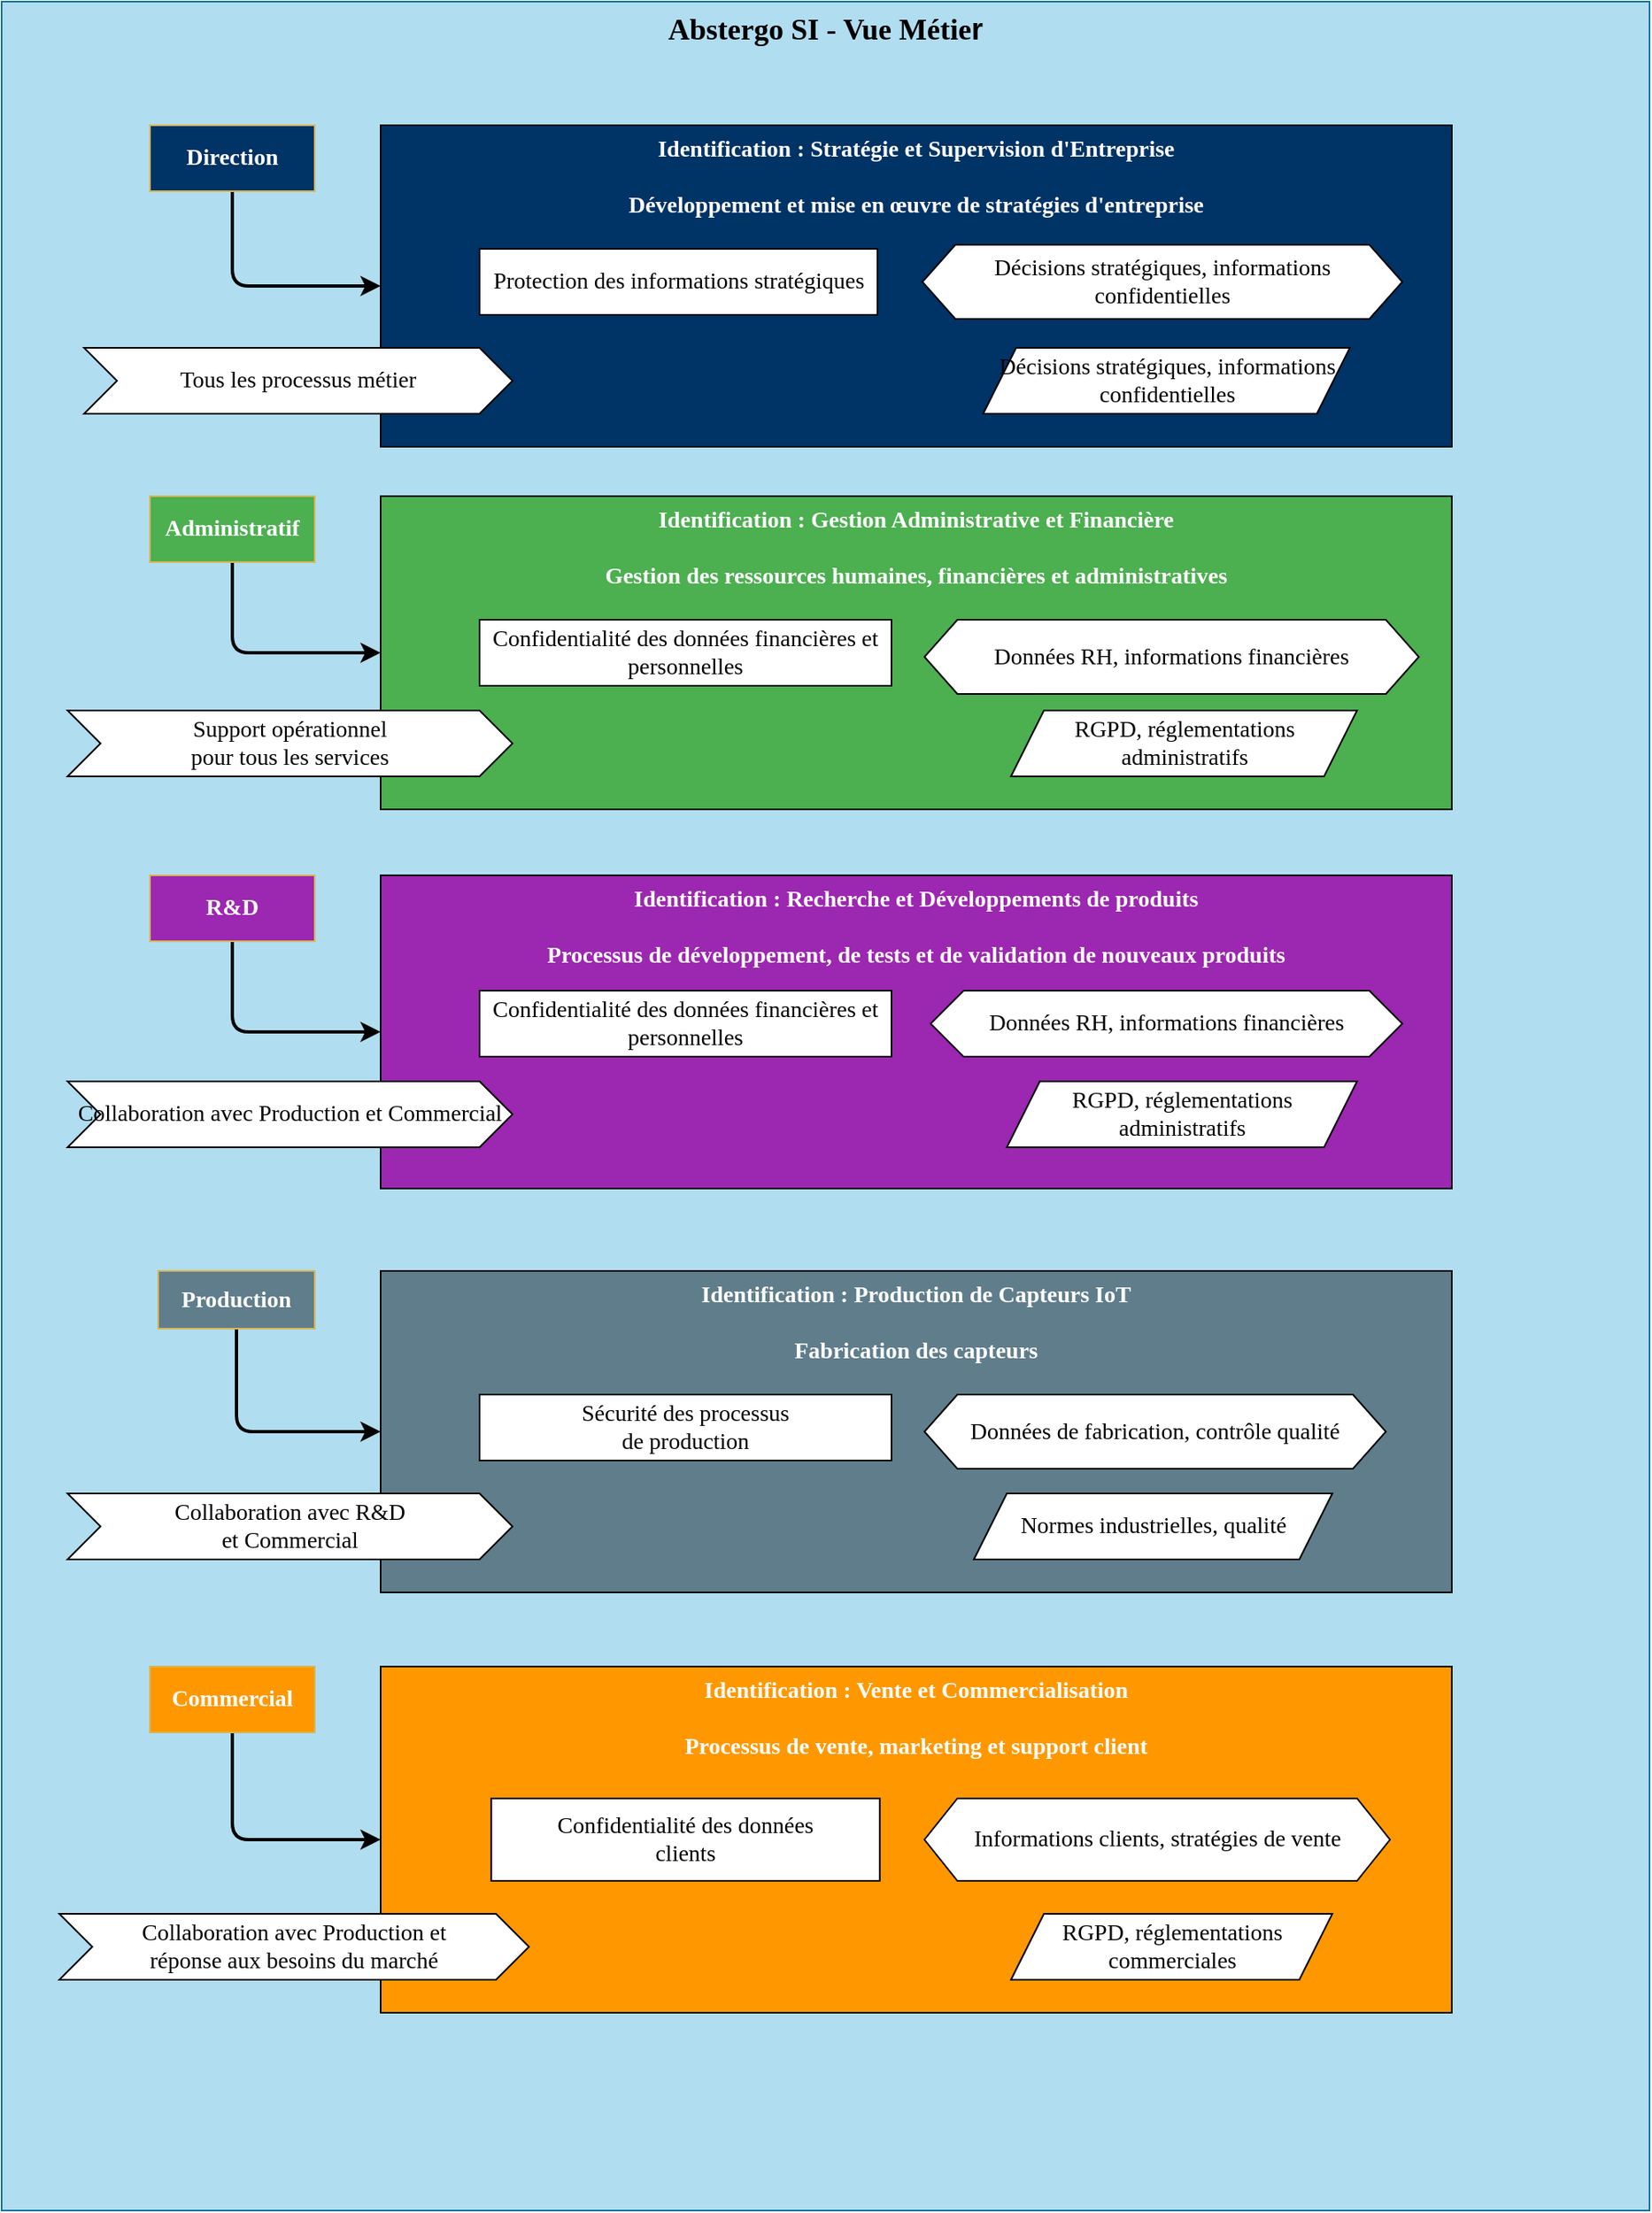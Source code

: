 <mxfile version="22.1.5" type="github">
  <diagram name="Page-1" id="KYuWMJmiR7H3UaC-g5s9">
    <mxGraphModel dx="1687" dy="878" grid="1" gridSize="10" guides="1" tooltips="1" connect="1" arrows="1" fold="1" page="1" pageScale="1" pageWidth="827" pageHeight="1169" math="0" shadow="0">
      <root>
        <mxCell id="0" />
        <mxCell id="1" parent="0" />
        <mxCell id="J_kNGodoUKY9twf9flr4-1" value="&lt;b style=&quot;font-size: 18px;&quot;&gt;&lt;font face=&quot;Verdana&quot; style=&quot;font-size: 18px;&quot;&gt;Abstergo SI - Vue Métie&lt;/font&gt;&lt;font face=&quot;Helvetica&quot; style=&quot;font-size: 18px;&quot;&gt;r&lt;/font&gt;&lt;/b&gt;" style="rounded=0;whiteSpace=wrap;html=1;verticalAlign=top;align=center;movable=1;resizable=1;rotatable=1;deletable=1;editable=1;locked=0;connectable=1;fillColor=#b1ddf0;strokeColor=#10739e;" parent="1" vertex="1">
          <mxGeometry x="40" y="40" width="1000" height="1340" as="geometry" />
        </mxCell>
        <mxCell id="bNXU1JucXEZNY31L4AdU-39" style="edgeStyle=orthogonalEdgeStyle;orthogonalLoop=1;jettySize=auto;html=1;exitX=0.5;exitY=1;exitDx=0;exitDy=0;entryX=0;entryY=0.5;entryDx=0;entryDy=0;strokeWidth=2;fontSize=14;fontFamily=Verdana;" edge="1" parent="1" source="bNXU1JucXEZNY31L4AdU-1" target="bNXU1JucXEZNY31L4AdU-2">
          <mxGeometry relative="1" as="geometry" />
        </mxCell>
        <mxCell id="bNXU1JucXEZNY31L4AdU-1" value="&lt;b style=&quot;font-size: 14px;&quot;&gt;Direction&lt;/b&gt;" style="rounded=0;whiteSpace=wrap;html=1;fontSize=14;fillColor=#003366;strokeColor=#d6b656;fontFamily=Verdana;horizontal=1;fontStyle=0;fontColor=#FFFFFF;" vertex="1" parent="1">
          <mxGeometry x="130" y="115" width="100" height="40" as="geometry" />
        </mxCell>
        <mxCell id="bNXU1JucXEZNY31L4AdU-2" value="&lt;b style=&quot;font-size: 14px;&quot;&gt;&lt;font color=&quot;#ffffff&quot; style=&quot;font-size: 14px;&quot;&gt;Identification : Stratégie et Supervision d&#39;Entreprise&lt;br style=&quot;font-size: 14px;&quot;&gt;&lt;br style=&quot;font-size: 14px;&quot;&gt;Développement et mise en œuvre de stratégies d&#39;entreprise&lt;/font&gt;&lt;/b&gt;" style="rounded=0;whiteSpace=wrap;html=1;fontSize=14;verticalAlign=top;fontFamily=Verdana;horizontal=1;fontStyle=0;fillColor=#003366;" vertex="1" parent="1">
          <mxGeometry x="270" y="115" width="650" height="195" as="geometry" />
        </mxCell>
        <mxCell id="bNXU1JucXEZNY31L4AdU-4" value="Décisions stratégiques, informations confidentielles" style="shape=hexagon;perimeter=hexagonPerimeter2;whiteSpace=wrap;html=1;fixedSize=1;fontSize=14;fontFamily=Verdana;rounded=0;horizontal=1;fontStyle=0" vertex="1" parent="1">
          <mxGeometry x="598.75" y="187.5" width="291.25" height="45" as="geometry" />
        </mxCell>
        <mxCell id="bNXU1JucXEZNY31L4AdU-5" value="Décisions stratégiques, informations confidentielles" style="shape=parallelogram;perimeter=parallelogramPerimeter;whiteSpace=wrap;html=1;fixedSize=1;fontSize=14;fontFamily=Verdana;rounded=0;horizontal=1;fontStyle=0" vertex="1" parent="1">
          <mxGeometry x="635.63" y="250" width="222.5" height="40" as="geometry" />
        </mxCell>
        <mxCell id="bNXU1JucXEZNY31L4AdU-6" value="Protection des informations stratégiques" style="rounded=0;whiteSpace=wrap;html=1;fontSize=14;fontFamily=Verdana;horizontal=1;fontStyle=0" vertex="1" parent="1">
          <mxGeometry x="330" y="190" width="241.5" height="40" as="geometry" />
        </mxCell>
        <mxCell id="bNXU1JucXEZNY31L4AdU-8" value="&lt;b style=&quot;font-size: 14px;&quot;&gt;&lt;font color=&quot;#ffffff&quot; style=&quot;font-size: 14px;&quot;&gt;Identification : Gestion Administrative et Financière&lt;br style=&quot;font-size: 14px;&quot;&gt;&lt;br style=&quot;font-size: 14px;&quot;&gt;Gestion des ressources humaines, financières et administratives&lt;/font&gt;&lt;/b&gt;" style="rounded=0;whiteSpace=wrap;html=1;fontSize=14;verticalAlign=top;fontFamily=Verdana;horizontal=1;fontStyle=0;fillColor=#4CAF50;" vertex="1" parent="1">
          <mxGeometry x="270" y="340" width="650" height="190" as="geometry" />
        </mxCell>
        <mxCell id="bNXU1JucXEZNY31L4AdU-9" value="Confidentialité des données financières et personnelles" style="rounded=0;whiteSpace=wrap;html=1;fontSize=14;fontFamily=Verdana;horizontal=1;fontStyle=0" vertex="1" parent="1">
          <mxGeometry x="330" y="415" width="250" height="40" as="geometry" />
        </mxCell>
        <mxCell id="bNXU1JucXEZNY31L4AdU-10" value="Données RH, informations financières" style="shape=hexagon;perimeter=hexagonPerimeter2;whiteSpace=wrap;html=1;fixedSize=1;fontSize=14;fontFamily=Verdana;rounded=0;horizontal=1;fontStyle=0" vertex="1" parent="1">
          <mxGeometry x="600" y="415" width="300" height="45" as="geometry" />
        </mxCell>
        <mxCell id="bNXU1JucXEZNY31L4AdU-11" value="RGPD, réglementations administratifs" style="shape=parallelogram;perimeter=parallelogramPerimeter;whiteSpace=wrap;html=1;fixedSize=1;fontSize=14;fontFamily=Verdana;rounded=0;horizontal=1;fontStyle=0" vertex="1" parent="1">
          <mxGeometry x="652.5" y="470" width="210" height="40" as="geometry" />
        </mxCell>
        <mxCell id="bNXU1JucXEZNY31L4AdU-13" value="Tous les processus métier" style="shape=step;perimeter=stepPerimeter;whiteSpace=wrap;html=1;fixedSize=1;fontSize=14;fontFamily=Verdana;rounded=0;horizontal=1;fontStyle=0" vertex="1" parent="1">
          <mxGeometry x="90" y="250" width="260" height="40" as="geometry" />
        </mxCell>
        <mxCell id="bNXU1JucXEZNY31L4AdU-14" value="Support opérationnel &lt;br style=&quot;font-size: 14px;&quot;&gt;pour tous les services" style="shape=step;perimeter=stepPerimeter;whiteSpace=wrap;html=1;fixedSize=1;fontSize=14;fontFamily=Verdana;rounded=0;horizontal=1;fontStyle=0" vertex="1" parent="1">
          <mxGeometry x="80" y="470" width="270" height="40" as="geometry" />
        </mxCell>
        <mxCell id="bNXU1JucXEZNY31L4AdU-37" style="edgeStyle=orthogonalEdgeStyle;orthogonalLoop=1;jettySize=auto;html=1;entryX=0;entryY=0.5;entryDx=0;entryDy=0;strokeWidth=2;fontSize=14;fontFamily=Verdana;" edge="1" parent="1" source="bNXU1JucXEZNY31L4AdU-15" target="bNXU1JucXEZNY31L4AdU-16">
          <mxGeometry relative="1" as="geometry">
            <Array as="points">
              <mxPoint x="180" y="665" />
            </Array>
          </mxGeometry>
        </mxCell>
        <mxCell id="bNXU1JucXEZNY31L4AdU-15" value="&lt;b style=&quot;font-size: 14px;&quot;&gt;R&amp;amp;D&lt;/b&gt;" style="rounded=0;whiteSpace=wrap;html=1;fontSize=14;fontFamily=Verdana;horizontal=1;fillColor=#9C27B0;fontStyle=0;strokeColor=#d6b656;fontColor=#FFFFFF;" vertex="1" parent="1">
          <mxGeometry x="130" y="570" width="100" height="40" as="geometry" />
        </mxCell>
        <mxCell id="bNXU1JucXEZNY31L4AdU-16" value="&lt;b style=&quot;font-size: 14px;&quot;&gt;&lt;font color=&quot;#ffffff&quot; style=&quot;font-size: 14px;&quot;&gt;Identification : Recherche et Développements de produits&lt;br style=&quot;font-size: 14px;&quot;&gt;&lt;br style=&quot;font-size: 14px;&quot;&gt;Processus de développement, de tests et de validation de nouveaux produits&lt;/font&gt;&lt;/b&gt;" style="rounded=0;whiteSpace=wrap;html=1;fontSize=14;verticalAlign=top;fontFamily=Verdana;horizontal=1;fontStyle=0;fillColor=#9C27B0;" vertex="1" parent="1">
          <mxGeometry x="270" y="570" width="650" height="190" as="geometry" />
        </mxCell>
        <mxCell id="bNXU1JucXEZNY31L4AdU-17" value="Confidentialité des données financières et personnelles" style="rounded=0;whiteSpace=wrap;html=1;fontSize=14;fontFamily=Verdana;horizontal=1;fontStyle=0" vertex="1" parent="1">
          <mxGeometry x="330" y="640" width="250" height="40" as="geometry" />
        </mxCell>
        <mxCell id="bNXU1JucXEZNY31L4AdU-18" value="Données RH, informations financières" style="shape=hexagon;perimeter=hexagonPerimeter2;whiteSpace=wrap;html=1;fixedSize=1;fontSize=14;fontFamily=Verdana;rounded=0;horizontal=1;fontStyle=0" vertex="1" parent="1">
          <mxGeometry x="603.75" y="640" width="286.25" height="40" as="geometry" />
        </mxCell>
        <mxCell id="bNXU1JucXEZNY31L4AdU-19" value="RGPD, réglementations administratifs" style="shape=parallelogram;perimeter=parallelogramPerimeter;whiteSpace=wrap;html=1;fixedSize=1;fontSize=14;fontFamily=Verdana;rounded=0;horizontal=1;fontStyle=0" vertex="1" parent="1">
          <mxGeometry x="650" y="695" width="212.5" height="40" as="geometry" />
        </mxCell>
        <mxCell id="bNXU1JucXEZNY31L4AdU-20" value="Collaboration avec Production et Commercial" style="shape=step;perimeter=stepPerimeter;whiteSpace=wrap;html=1;fixedSize=1;fontSize=14;fontFamily=Verdana;rounded=0;horizontal=1;fontStyle=0" vertex="1" parent="1">
          <mxGeometry x="80" y="695" width="270" height="40" as="geometry" />
        </mxCell>
        <mxCell id="bNXU1JucXEZNY31L4AdU-36" style="edgeStyle=orthogonalEdgeStyle;orthogonalLoop=1;jettySize=auto;html=1;exitX=0.5;exitY=1;exitDx=0;exitDy=0;entryX=0;entryY=0.5;entryDx=0;entryDy=0;strokeWidth=2;fontSize=14;fontFamily=Verdana;" edge="1" parent="1" source="bNXU1JucXEZNY31L4AdU-21" target="bNXU1JucXEZNY31L4AdU-22">
          <mxGeometry relative="1" as="geometry" />
        </mxCell>
        <mxCell id="bNXU1JucXEZNY31L4AdU-21" value="Production" style="rounded=0;whiteSpace=wrap;html=1;fontSize=14;fontFamily=Verdana;horizontal=1;fillColor=#607D8B;fontStyle=1;gradientColor=none;strokeColor=#d6b656;fontColor=#FFFFFF;" vertex="1" parent="1">
          <mxGeometry x="135" y="810" width="95" height="35" as="geometry" />
        </mxCell>
        <mxCell id="bNXU1JucXEZNY31L4AdU-22" value="&lt;b style=&quot;font-size: 14px;&quot;&gt;&lt;font color=&quot;#ffffff&quot; style=&quot;font-size: 14px;&quot;&gt;Identification : Production de Capteurs IoT&lt;br style=&quot;font-size: 14px;&quot;&gt;&lt;br style=&quot;font-size: 14px;&quot;&gt;Fabrication des capteurs&lt;/font&gt;&lt;/b&gt;" style="rounded=0;whiteSpace=wrap;html=1;fontSize=14;verticalAlign=top;fontFamily=Verdana;horizontal=1;fontStyle=0;fillColor=#607D8B;" vertex="1" parent="1">
          <mxGeometry x="270" y="810" width="650" height="195" as="geometry" />
        </mxCell>
        <mxCell id="bNXU1JucXEZNY31L4AdU-23" value="Sécurité des processus &lt;br style=&quot;font-size: 14px;&quot;&gt;de production" style="rounded=0;whiteSpace=wrap;html=1;fontSize=14;fontFamily=Verdana;horizontal=1;fontStyle=0" vertex="1" parent="1">
          <mxGeometry x="330" y="885" width="250" height="40" as="geometry" />
        </mxCell>
        <mxCell id="bNXU1JucXEZNY31L4AdU-24" value="Données de fabrication, contrôle qualité" style="shape=hexagon;perimeter=hexagonPerimeter2;whiteSpace=wrap;html=1;fixedSize=1;fontSize=14;fontFamily=Verdana;rounded=0;horizontal=1;fontStyle=0" vertex="1" parent="1">
          <mxGeometry x="600" y="885" width="280" height="45" as="geometry" />
        </mxCell>
        <mxCell id="bNXU1JucXEZNY31L4AdU-25" value="Normes industrielles, qualité" style="shape=parallelogram;perimeter=parallelogramPerimeter;whiteSpace=wrap;html=1;fixedSize=1;fontSize=14;fontFamily=Verdana;rounded=0;horizontal=1;fontStyle=0" vertex="1" parent="1">
          <mxGeometry x="630" y="945" width="217.5" height="40" as="geometry" />
        </mxCell>
        <mxCell id="bNXU1JucXEZNY31L4AdU-26" value="Collaboration avec R&amp;amp;D &lt;br style=&quot;font-size: 14px;&quot;&gt;et Commercial" style="shape=step;perimeter=stepPerimeter;whiteSpace=wrap;html=1;fixedSize=1;fontSize=14;fontFamily=Verdana;rounded=0;horizontal=1;fontStyle=0" vertex="1" parent="1">
          <mxGeometry x="80" y="945" width="270" height="40" as="geometry" />
        </mxCell>
        <mxCell id="bNXU1JucXEZNY31L4AdU-40" style="edgeStyle=orthogonalEdgeStyle;orthogonalLoop=1;jettySize=auto;html=1;entryX=0;entryY=0.5;entryDx=0;entryDy=0;strokeWidth=2;fontSize=14;fontFamily=Verdana;" edge="1" parent="1" source="bNXU1JucXEZNY31L4AdU-27" target="bNXU1JucXEZNY31L4AdU-28">
          <mxGeometry relative="1" as="geometry">
            <Array as="points">
              <mxPoint x="180" y="1155" />
            </Array>
          </mxGeometry>
        </mxCell>
        <mxCell id="bNXU1JucXEZNY31L4AdU-27" value="Commercial" style="rounded=0;whiteSpace=wrap;html=1;fontSize=14;fontFamily=Verdana;horizontal=1;fillColor=#FF9800;fontStyle=1;gradientColor=none;strokeColor=#d6b656;fontColor=#FFFFFF;" vertex="1" parent="1">
          <mxGeometry x="130" y="1050" width="100" height="40" as="geometry" />
        </mxCell>
        <mxCell id="bNXU1JucXEZNY31L4AdU-28" value="&lt;b style=&quot;font-size: 14px;&quot;&gt;&lt;font color=&quot;#ffffff&quot; style=&quot;font-size: 14px;&quot;&gt;Identification : Vente et Commercialisation&lt;br style=&quot;font-size: 14px;&quot;&gt;&lt;br style=&quot;font-size: 14px;&quot;&gt;Processus de vente, marketing et support client&lt;/font&gt;&lt;/b&gt;" style="rounded=0;whiteSpace=wrap;html=1;fontSize=14;verticalAlign=top;fontFamily=Verdana;horizontal=1;fontStyle=0;fillColor=#FF9800;" vertex="1" parent="1">
          <mxGeometry x="270" y="1050" width="650" height="210" as="geometry" />
        </mxCell>
        <mxCell id="bNXU1JucXEZNY31L4AdU-29" value="Confidentialité des données &lt;br style=&quot;font-size: 14px;&quot;&gt;clients" style="rounded=0;whiteSpace=wrap;html=1;fontSize=14;fontFamily=Verdana;horizontal=1;fontStyle=0" vertex="1" parent="1">
          <mxGeometry x="337.13" y="1130" width="235.75" height="50" as="geometry" />
        </mxCell>
        <mxCell id="bNXU1JucXEZNY31L4AdU-30" value="Informations clients, stratégies de vente" style="shape=hexagon;perimeter=hexagonPerimeter2;whiteSpace=wrap;html=1;fixedSize=1;fontSize=14;fontFamily=Verdana;rounded=0;horizontal=1;fontStyle=0" vertex="1" parent="1">
          <mxGeometry x="600" y="1130" width="282.5" height="50" as="geometry" />
        </mxCell>
        <mxCell id="bNXU1JucXEZNY31L4AdU-31" value="RGPD, réglementations commerciales" style="shape=parallelogram;perimeter=parallelogramPerimeter;whiteSpace=wrap;html=1;fixedSize=1;fontSize=14;fontFamily=Verdana;rounded=0;horizontal=1;fontStyle=0" vertex="1" parent="1">
          <mxGeometry x="652.5" y="1200" width="195" height="40" as="geometry" />
        </mxCell>
        <mxCell id="bNXU1JucXEZNY31L4AdU-32" value="Collaboration avec Production et &lt;br style=&quot;font-size: 14px;&quot;&gt;réponse aux besoins du marché" style="shape=step;perimeter=stepPerimeter;whiteSpace=wrap;html=1;fixedSize=1;fontSize=14;fontFamily=Verdana;rounded=0;horizontal=1;fontStyle=0" vertex="1" parent="1">
          <mxGeometry x="75" y="1200" width="285" height="40" as="geometry" />
        </mxCell>
        <mxCell id="bNXU1JucXEZNY31L4AdU-38" style="edgeStyle=orthogonalEdgeStyle;orthogonalLoop=1;jettySize=auto;html=1;exitX=0.5;exitY=1;exitDx=0;exitDy=0;entryX=0;entryY=0.5;entryDx=0;entryDy=0;strokeWidth=2;fontSize=14;fontFamily=Verdana;" edge="1" parent="1" source="bNXU1JucXEZNY31L4AdU-33" target="bNXU1JucXEZNY31L4AdU-8">
          <mxGeometry relative="1" as="geometry" />
        </mxCell>
        <mxCell id="bNXU1JucXEZNY31L4AdU-33" value="&lt;b style=&quot;font-size: 14px;&quot;&gt;Administratif&lt;/b&gt;" style="rounded=0;whiteSpace=wrap;html=1;fontSize=14;fontFamily=Verdana;horizontal=1;fillColor=#4CAF50;fontStyle=0;strokeColor=#d6b656;fontColor=#FFFFFF;" vertex="1" parent="1">
          <mxGeometry x="130" y="340" width="100" height="40" as="geometry" />
        </mxCell>
        <mxCell id="bNXU1JucXEZNY31L4AdU-34" style="edgeStyle=orthogonalEdgeStyle;rounded=0;orthogonalLoop=1;jettySize=auto;html=1;exitX=0.5;exitY=1;exitDx=0;exitDy=0;fontFamily=Verdana;horizontal=1;fontStyle=0;fontSize=14;" edge="1" parent="1" source="bNXU1JucXEZNY31L4AdU-10" target="bNXU1JucXEZNY31L4AdU-10">
          <mxGeometry relative="1" as="geometry" />
        </mxCell>
      </root>
    </mxGraphModel>
  </diagram>
</mxfile>
